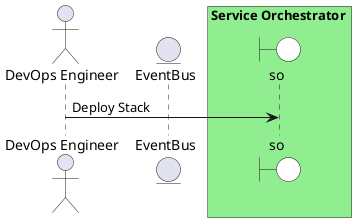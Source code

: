 @startuml

actor "DevOps Engineer"


entity EventBus

box Service Orchestrator #lightgreen
    boundary so #white
end box



"DevOps Engineer" -> so: Deploy Stack



@enduml
